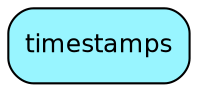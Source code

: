 digraph timestamps  {
node [shape = box style="rounded, filled" fontname = "Helvetica" fontsize = "12" ]
edge [fontname = "Helvetica" fontsize = "9"]

timestamps[fillcolor = "cadetblue1"]
}
